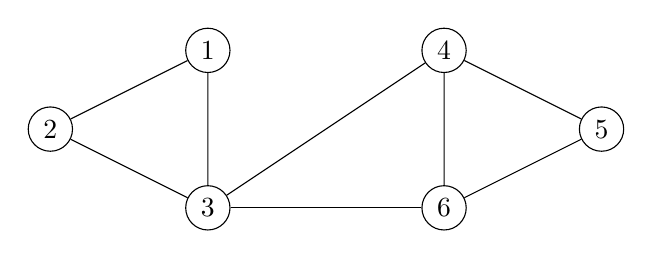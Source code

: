 \begin{tikzpicture}[main/.style={draw, circle, minimum size=16pt, inner sep=0pt}]
    \node[main] (1) at (2, 7) {1};
    \node[main] (2) at (0, 6) {2};
    \node[main] (3) at (2, 5) {3};

    \node[main] (4) at (5, 7) {4};
    \node[main] (5) at (7, 6) {5};
    \node[main] (6) at (5, 5) {6};

    \draw (1) -- (2) -- (3) -- (1);
    \draw (4) -- (5) -- (6) -- (4);
    \draw (3) -- (4);
    \draw (3) -- (6);
\end{tikzpicture}